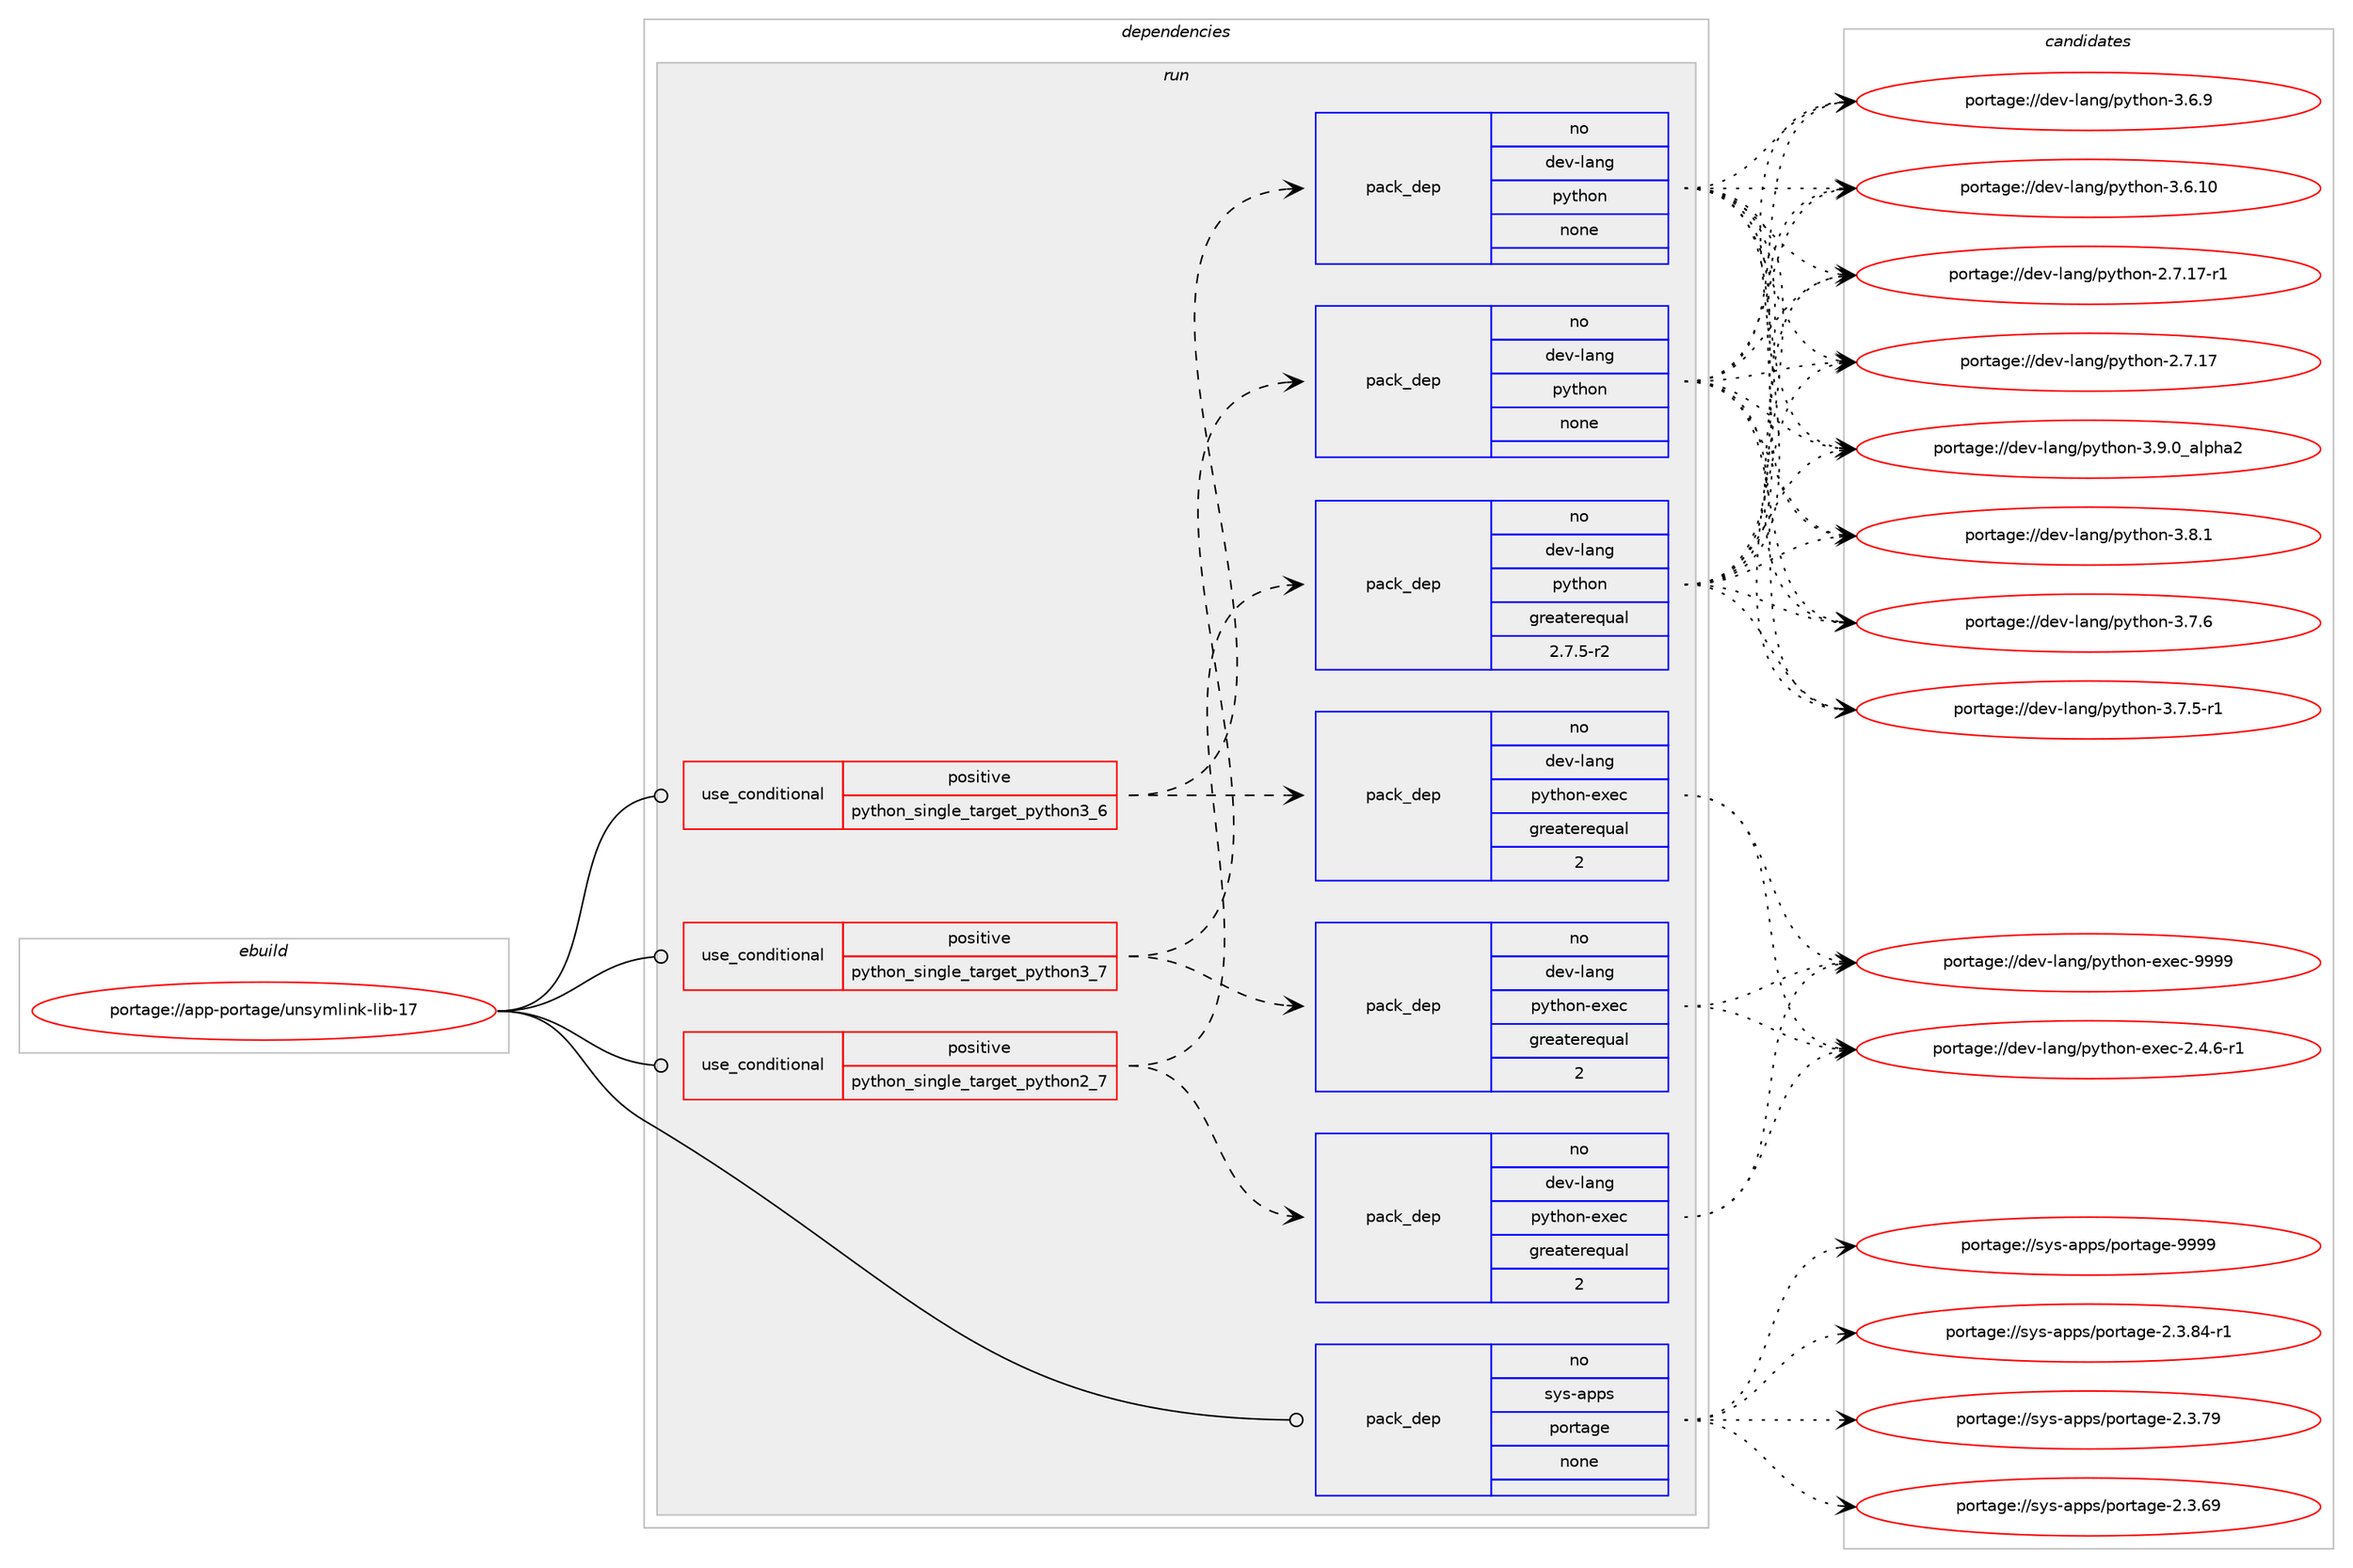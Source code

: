 digraph prolog {

# *************
# Graph options
# *************

newrank=true;
concentrate=true;
compound=true;
graph [rankdir=LR,fontname=Helvetica,fontsize=10,ranksep=1.5];#, ranksep=2.5, nodesep=0.2];
edge  [arrowhead=vee];
node  [fontname=Helvetica,fontsize=10];

# **********
# The ebuild
# **********

subgraph cluster_leftcol {
color=gray;
label=<<i>ebuild</i>>;
id [label="portage://app-portage/unsymlink-lib-17", color=red, width=4, href="../app-portage/unsymlink-lib-17.svg"];
}

# ****************
# The dependencies
# ****************

subgraph cluster_midcol {
color=gray;
label=<<i>dependencies</i>>;
subgraph cluster_compile {
fillcolor="#eeeeee";
style=filled;
label=<<i>compile</i>>;
}
subgraph cluster_compileandrun {
fillcolor="#eeeeee";
style=filled;
label=<<i>compile and run</i>>;
}
subgraph cluster_run {
fillcolor="#eeeeee";
style=filled;
label=<<i>run</i>>;
subgraph cond140917 {
dependency600713 [label=<<TABLE BORDER="0" CELLBORDER="1" CELLSPACING="0" CELLPADDING="4"><TR><TD ROWSPAN="3" CELLPADDING="10">use_conditional</TD></TR><TR><TD>positive</TD></TR><TR><TD>python_single_target_python2_7</TD></TR></TABLE>>, shape=none, color=red];
subgraph pack451778 {
dependency600714 [label=<<TABLE BORDER="0" CELLBORDER="1" CELLSPACING="0" CELLPADDING="4" WIDTH="220"><TR><TD ROWSPAN="6" CELLPADDING="30">pack_dep</TD></TR><TR><TD WIDTH="110">no</TD></TR><TR><TD>dev-lang</TD></TR><TR><TD>python</TD></TR><TR><TD>greaterequal</TD></TR><TR><TD>2.7.5-r2</TD></TR></TABLE>>, shape=none, color=blue];
}
dependency600713:e -> dependency600714:w [weight=20,style="dashed",arrowhead="vee"];
subgraph pack451779 {
dependency600715 [label=<<TABLE BORDER="0" CELLBORDER="1" CELLSPACING="0" CELLPADDING="4" WIDTH="220"><TR><TD ROWSPAN="6" CELLPADDING="30">pack_dep</TD></TR><TR><TD WIDTH="110">no</TD></TR><TR><TD>dev-lang</TD></TR><TR><TD>python-exec</TD></TR><TR><TD>greaterequal</TD></TR><TR><TD>2</TD></TR></TABLE>>, shape=none, color=blue];
}
dependency600713:e -> dependency600715:w [weight=20,style="dashed",arrowhead="vee"];
}
id:e -> dependency600713:w [weight=20,style="solid",arrowhead="odot"];
subgraph cond140918 {
dependency600716 [label=<<TABLE BORDER="0" CELLBORDER="1" CELLSPACING="0" CELLPADDING="4"><TR><TD ROWSPAN="3" CELLPADDING="10">use_conditional</TD></TR><TR><TD>positive</TD></TR><TR><TD>python_single_target_python3_6</TD></TR></TABLE>>, shape=none, color=red];
subgraph pack451780 {
dependency600717 [label=<<TABLE BORDER="0" CELLBORDER="1" CELLSPACING="0" CELLPADDING="4" WIDTH="220"><TR><TD ROWSPAN="6" CELLPADDING="30">pack_dep</TD></TR><TR><TD WIDTH="110">no</TD></TR><TR><TD>dev-lang</TD></TR><TR><TD>python</TD></TR><TR><TD>none</TD></TR><TR><TD></TD></TR></TABLE>>, shape=none, color=blue];
}
dependency600716:e -> dependency600717:w [weight=20,style="dashed",arrowhead="vee"];
subgraph pack451781 {
dependency600718 [label=<<TABLE BORDER="0" CELLBORDER="1" CELLSPACING="0" CELLPADDING="4" WIDTH="220"><TR><TD ROWSPAN="6" CELLPADDING="30">pack_dep</TD></TR><TR><TD WIDTH="110">no</TD></TR><TR><TD>dev-lang</TD></TR><TR><TD>python-exec</TD></TR><TR><TD>greaterequal</TD></TR><TR><TD>2</TD></TR></TABLE>>, shape=none, color=blue];
}
dependency600716:e -> dependency600718:w [weight=20,style="dashed",arrowhead="vee"];
}
id:e -> dependency600716:w [weight=20,style="solid",arrowhead="odot"];
subgraph cond140919 {
dependency600719 [label=<<TABLE BORDER="0" CELLBORDER="1" CELLSPACING="0" CELLPADDING="4"><TR><TD ROWSPAN="3" CELLPADDING="10">use_conditional</TD></TR><TR><TD>positive</TD></TR><TR><TD>python_single_target_python3_7</TD></TR></TABLE>>, shape=none, color=red];
subgraph pack451782 {
dependency600720 [label=<<TABLE BORDER="0" CELLBORDER="1" CELLSPACING="0" CELLPADDING="4" WIDTH="220"><TR><TD ROWSPAN="6" CELLPADDING="30">pack_dep</TD></TR><TR><TD WIDTH="110">no</TD></TR><TR><TD>dev-lang</TD></TR><TR><TD>python</TD></TR><TR><TD>none</TD></TR><TR><TD></TD></TR></TABLE>>, shape=none, color=blue];
}
dependency600719:e -> dependency600720:w [weight=20,style="dashed",arrowhead="vee"];
subgraph pack451783 {
dependency600721 [label=<<TABLE BORDER="0" CELLBORDER="1" CELLSPACING="0" CELLPADDING="4" WIDTH="220"><TR><TD ROWSPAN="6" CELLPADDING="30">pack_dep</TD></TR><TR><TD WIDTH="110">no</TD></TR><TR><TD>dev-lang</TD></TR><TR><TD>python-exec</TD></TR><TR><TD>greaterequal</TD></TR><TR><TD>2</TD></TR></TABLE>>, shape=none, color=blue];
}
dependency600719:e -> dependency600721:w [weight=20,style="dashed",arrowhead="vee"];
}
id:e -> dependency600719:w [weight=20,style="solid",arrowhead="odot"];
subgraph pack451784 {
dependency600722 [label=<<TABLE BORDER="0" CELLBORDER="1" CELLSPACING="0" CELLPADDING="4" WIDTH="220"><TR><TD ROWSPAN="6" CELLPADDING="30">pack_dep</TD></TR><TR><TD WIDTH="110">no</TD></TR><TR><TD>sys-apps</TD></TR><TR><TD>portage</TD></TR><TR><TD>none</TD></TR><TR><TD></TD></TR></TABLE>>, shape=none, color=blue];
}
id:e -> dependency600722:w [weight=20,style="solid",arrowhead="odot"];
}
}

# **************
# The candidates
# **************

subgraph cluster_choices {
rank=same;
color=gray;
label=<<i>candidates</i>>;

subgraph choice451778 {
color=black;
nodesep=1;
choice10010111845108971101034711212111610411111045514657464895971081121049750 [label="portage://dev-lang/python-3.9.0_alpha2", color=red, width=4,href="../dev-lang/python-3.9.0_alpha2.svg"];
choice100101118451089711010347112121116104111110455146564649 [label="portage://dev-lang/python-3.8.1", color=red, width=4,href="../dev-lang/python-3.8.1.svg"];
choice100101118451089711010347112121116104111110455146554654 [label="portage://dev-lang/python-3.7.6", color=red, width=4,href="../dev-lang/python-3.7.6.svg"];
choice1001011184510897110103471121211161041111104551465546534511449 [label="portage://dev-lang/python-3.7.5-r1", color=red, width=4,href="../dev-lang/python-3.7.5-r1.svg"];
choice100101118451089711010347112121116104111110455146544657 [label="portage://dev-lang/python-3.6.9", color=red, width=4,href="../dev-lang/python-3.6.9.svg"];
choice10010111845108971101034711212111610411111045514654464948 [label="portage://dev-lang/python-3.6.10", color=red, width=4,href="../dev-lang/python-3.6.10.svg"];
choice100101118451089711010347112121116104111110455046554649554511449 [label="portage://dev-lang/python-2.7.17-r1", color=red, width=4,href="../dev-lang/python-2.7.17-r1.svg"];
choice10010111845108971101034711212111610411111045504655464955 [label="portage://dev-lang/python-2.7.17", color=red, width=4,href="../dev-lang/python-2.7.17.svg"];
dependency600714:e -> choice10010111845108971101034711212111610411111045514657464895971081121049750:w [style=dotted,weight="100"];
dependency600714:e -> choice100101118451089711010347112121116104111110455146564649:w [style=dotted,weight="100"];
dependency600714:e -> choice100101118451089711010347112121116104111110455146554654:w [style=dotted,weight="100"];
dependency600714:e -> choice1001011184510897110103471121211161041111104551465546534511449:w [style=dotted,weight="100"];
dependency600714:e -> choice100101118451089711010347112121116104111110455146544657:w [style=dotted,weight="100"];
dependency600714:e -> choice10010111845108971101034711212111610411111045514654464948:w [style=dotted,weight="100"];
dependency600714:e -> choice100101118451089711010347112121116104111110455046554649554511449:w [style=dotted,weight="100"];
dependency600714:e -> choice10010111845108971101034711212111610411111045504655464955:w [style=dotted,weight="100"];
}
subgraph choice451779 {
color=black;
nodesep=1;
choice10010111845108971101034711212111610411111045101120101994557575757 [label="portage://dev-lang/python-exec-9999", color=red, width=4,href="../dev-lang/python-exec-9999.svg"];
choice10010111845108971101034711212111610411111045101120101994550465246544511449 [label="portage://dev-lang/python-exec-2.4.6-r1", color=red, width=4,href="../dev-lang/python-exec-2.4.6-r1.svg"];
dependency600715:e -> choice10010111845108971101034711212111610411111045101120101994557575757:w [style=dotted,weight="100"];
dependency600715:e -> choice10010111845108971101034711212111610411111045101120101994550465246544511449:w [style=dotted,weight="100"];
}
subgraph choice451780 {
color=black;
nodesep=1;
choice10010111845108971101034711212111610411111045514657464895971081121049750 [label="portage://dev-lang/python-3.9.0_alpha2", color=red, width=4,href="../dev-lang/python-3.9.0_alpha2.svg"];
choice100101118451089711010347112121116104111110455146564649 [label="portage://dev-lang/python-3.8.1", color=red, width=4,href="../dev-lang/python-3.8.1.svg"];
choice100101118451089711010347112121116104111110455146554654 [label="portage://dev-lang/python-3.7.6", color=red, width=4,href="../dev-lang/python-3.7.6.svg"];
choice1001011184510897110103471121211161041111104551465546534511449 [label="portage://dev-lang/python-3.7.5-r1", color=red, width=4,href="../dev-lang/python-3.7.5-r1.svg"];
choice100101118451089711010347112121116104111110455146544657 [label="portage://dev-lang/python-3.6.9", color=red, width=4,href="../dev-lang/python-3.6.9.svg"];
choice10010111845108971101034711212111610411111045514654464948 [label="portage://dev-lang/python-3.6.10", color=red, width=4,href="../dev-lang/python-3.6.10.svg"];
choice100101118451089711010347112121116104111110455046554649554511449 [label="portage://dev-lang/python-2.7.17-r1", color=red, width=4,href="../dev-lang/python-2.7.17-r1.svg"];
choice10010111845108971101034711212111610411111045504655464955 [label="portage://dev-lang/python-2.7.17", color=red, width=4,href="../dev-lang/python-2.7.17.svg"];
dependency600717:e -> choice10010111845108971101034711212111610411111045514657464895971081121049750:w [style=dotted,weight="100"];
dependency600717:e -> choice100101118451089711010347112121116104111110455146564649:w [style=dotted,weight="100"];
dependency600717:e -> choice100101118451089711010347112121116104111110455146554654:w [style=dotted,weight="100"];
dependency600717:e -> choice1001011184510897110103471121211161041111104551465546534511449:w [style=dotted,weight="100"];
dependency600717:e -> choice100101118451089711010347112121116104111110455146544657:w [style=dotted,weight="100"];
dependency600717:e -> choice10010111845108971101034711212111610411111045514654464948:w [style=dotted,weight="100"];
dependency600717:e -> choice100101118451089711010347112121116104111110455046554649554511449:w [style=dotted,weight="100"];
dependency600717:e -> choice10010111845108971101034711212111610411111045504655464955:w [style=dotted,weight="100"];
}
subgraph choice451781 {
color=black;
nodesep=1;
choice10010111845108971101034711212111610411111045101120101994557575757 [label="portage://dev-lang/python-exec-9999", color=red, width=4,href="../dev-lang/python-exec-9999.svg"];
choice10010111845108971101034711212111610411111045101120101994550465246544511449 [label="portage://dev-lang/python-exec-2.4.6-r1", color=red, width=4,href="../dev-lang/python-exec-2.4.6-r1.svg"];
dependency600718:e -> choice10010111845108971101034711212111610411111045101120101994557575757:w [style=dotted,weight="100"];
dependency600718:e -> choice10010111845108971101034711212111610411111045101120101994550465246544511449:w [style=dotted,weight="100"];
}
subgraph choice451782 {
color=black;
nodesep=1;
choice10010111845108971101034711212111610411111045514657464895971081121049750 [label="portage://dev-lang/python-3.9.0_alpha2", color=red, width=4,href="../dev-lang/python-3.9.0_alpha2.svg"];
choice100101118451089711010347112121116104111110455146564649 [label="portage://dev-lang/python-3.8.1", color=red, width=4,href="../dev-lang/python-3.8.1.svg"];
choice100101118451089711010347112121116104111110455146554654 [label="portage://dev-lang/python-3.7.6", color=red, width=4,href="../dev-lang/python-3.7.6.svg"];
choice1001011184510897110103471121211161041111104551465546534511449 [label="portage://dev-lang/python-3.7.5-r1", color=red, width=4,href="../dev-lang/python-3.7.5-r1.svg"];
choice100101118451089711010347112121116104111110455146544657 [label="portage://dev-lang/python-3.6.9", color=red, width=4,href="../dev-lang/python-3.6.9.svg"];
choice10010111845108971101034711212111610411111045514654464948 [label="portage://dev-lang/python-3.6.10", color=red, width=4,href="../dev-lang/python-3.6.10.svg"];
choice100101118451089711010347112121116104111110455046554649554511449 [label="portage://dev-lang/python-2.7.17-r1", color=red, width=4,href="../dev-lang/python-2.7.17-r1.svg"];
choice10010111845108971101034711212111610411111045504655464955 [label="portage://dev-lang/python-2.7.17", color=red, width=4,href="../dev-lang/python-2.7.17.svg"];
dependency600720:e -> choice10010111845108971101034711212111610411111045514657464895971081121049750:w [style=dotted,weight="100"];
dependency600720:e -> choice100101118451089711010347112121116104111110455146564649:w [style=dotted,weight="100"];
dependency600720:e -> choice100101118451089711010347112121116104111110455146554654:w [style=dotted,weight="100"];
dependency600720:e -> choice1001011184510897110103471121211161041111104551465546534511449:w [style=dotted,weight="100"];
dependency600720:e -> choice100101118451089711010347112121116104111110455146544657:w [style=dotted,weight="100"];
dependency600720:e -> choice10010111845108971101034711212111610411111045514654464948:w [style=dotted,weight="100"];
dependency600720:e -> choice100101118451089711010347112121116104111110455046554649554511449:w [style=dotted,weight="100"];
dependency600720:e -> choice10010111845108971101034711212111610411111045504655464955:w [style=dotted,weight="100"];
}
subgraph choice451783 {
color=black;
nodesep=1;
choice10010111845108971101034711212111610411111045101120101994557575757 [label="portage://dev-lang/python-exec-9999", color=red, width=4,href="../dev-lang/python-exec-9999.svg"];
choice10010111845108971101034711212111610411111045101120101994550465246544511449 [label="portage://dev-lang/python-exec-2.4.6-r1", color=red, width=4,href="../dev-lang/python-exec-2.4.6-r1.svg"];
dependency600721:e -> choice10010111845108971101034711212111610411111045101120101994557575757:w [style=dotted,weight="100"];
dependency600721:e -> choice10010111845108971101034711212111610411111045101120101994550465246544511449:w [style=dotted,weight="100"];
}
subgraph choice451784 {
color=black;
nodesep=1;
choice115121115459711211211547112111114116971031014557575757 [label="portage://sys-apps/portage-9999", color=red, width=4,href="../sys-apps/portage-9999.svg"];
choice11512111545971121121154711211111411697103101455046514656524511449 [label="portage://sys-apps/portage-2.3.84-r1", color=red, width=4,href="../sys-apps/portage-2.3.84-r1.svg"];
choice1151211154597112112115471121111141169710310145504651465557 [label="portage://sys-apps/portage-2.3.79", color=red, width=4,href="../sys-apps/portage-2.3.79.svg"];
choice1151211154597112112115471121111141169710310145504651465457 [label="portage://sys-apps/portage-2.3.69", color=red, width=4,href="../sys-apps/portage-2.3.69.svg"];
dependency600722:e -> choice115121115459711211211547112111114116971031014557575757:w [style=dotted,weight="100"];
dependency600722:e -> choice11512111545971121121154711211111411697103101455046514656524511449:w [style=dotted,weight="100"];
dependency600722:e -> choice1151211154597112112115471121111141169710310145504651465557:w [style=dotted,weight="100"];
dependency600722:e -> choice1151211154597112112115471121111141169710310145504651465457:w [style=dotted,weight="100"];
}
}

}
